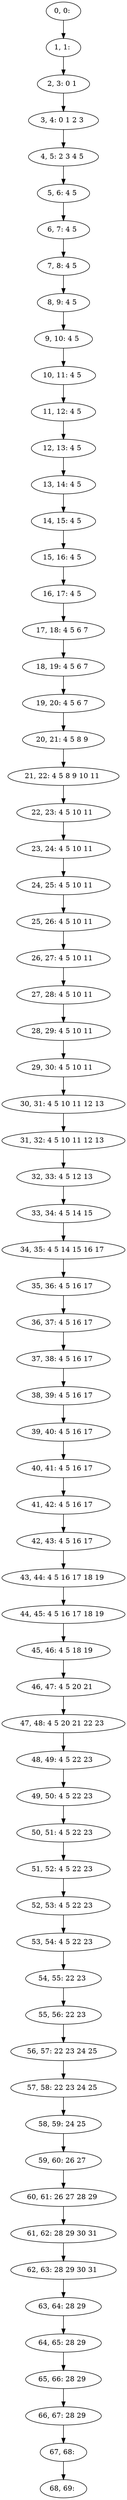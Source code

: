 digraph G {
0[label="0, 0: "];
1[label="1, 1: "];
2[label="2, 3: 0 1 "];
3[label="3, 4: 0 1 2 3 "];
4[label="4, 5: 2 3 4 5 "];
5[label="5, 6: 4 5 "];
6[label="6, 7: 4 5 "];
7[label="7, 8: 4 5 "];
8[label="8, 9: 4 5 "];
9[label="9, 10: 4 5 "];
10[label="10, 11: 4 5 "];
11[label="11, 12: 4 5 "];
12[label="12, 13: 4 5 "];
13[label="13, 14: 4 5 "];
14[label="14, 15: 4 5 "];
15[label="15, 16: 4 5 "];
16[label="16, 17: 4 5 "];
17[label="17, 18: 4 5 6 7 "];
18[label="18, 19: 4 5 6 7 "];
19[label="19, 20: 4 5 6 7 "];
20[label="20, 21: 4 5 8 9 "];
21[label="21, 22: 4 5 8 9 10 11 "];
22[label="22, 23: 4 5 10 11 "];
23[label="23, 24: 4 5 10 11 "];
24[label="24, 25: 4 5 10 11 "];
25[label="25, 26: 4 5 10 11 "];
26[label="26, 27: 4 5 10 11 "];
27[label="27, 28: 4 5 10 11 "];
28[label="28, 29: 4 5 10 11 "];
29[label="29, 30: 4 5 10 11 "];
30[label="30, 31: 4 5 10 11 12 13 "];
31[label="31, 32: 4 5 10 11 12 13 "];
32[label="32, 33: 4 5 12 13 "];
33[label="33, 34: 4 5 14 15 "];
34[label="34, 35: 4 5 14 15 16 17 "];
35[label="35, 36: 4 5 16 17 "];
36[label="36, 37: 4 5 16 17 "];
37[label="37, 38: 4 5 16 17 "];
38[label="38, 39: 4 5 16 17 "];
39[label="39, 40: 4 5 16 17 "];
40[label="40, 41: 4 5 16 17 "];
41[label="41, 42: 4 5 16 17 "];
42[label="42, 43: 4 5 16 17 "];
43[label="43, 44: 4 5 16 17 18 19 "];
44[label="44, 45: 4 5 16 17 18 19 "];
45[label="45, 46: 4 5 18 19 "];
46[label="46, 47: 4 5 20 21 "];
47[label="47, 48: 4 5 20 21 22 23 "];
48[label="48, 49: 4 5 22 23 "];
49[label="49, 50: 4 5 22 23 "];
50[label="50, 51: 4 5 22 23 "];
51[label="51, 52: 4 5 22 23 "];
52[label="52, 53: 4 5 22 23 "];
53[label="53, 54: 4 5 22 23 "];
54[label="54, 55: 22 23 "];
55[label="55, 56: 22 23 "];
56[label="56, 57: 22 23 24 25 "];
57[label="57, 58: 22 23 24 25 "];
58[label="58, 59: 24 25 "];
59[label="59, 60: 26 27 "];
60[label="60, 61: 26 27 28 29 "];
61[label="61, 62: 28 29 30 31 "];
62[label="62, 63: 28 29 30 31 "];
63[label="63, 64: 28 29 "];
64[label="64, 65: 28 29 "];
65[label="65, 66: 28 29 "];
66[label="66, 67: 28 29 "];
67[label="67, 68: "];
68[label="68, 69: "];
0->1 ;
1->2 ;
2->3 ;
3->4 ;
4->5 ;
5->6 ;
6->7 ;
7->8 ;
8->9 ;
9->10 ;
10->11 ;
11->12 ;
12->13 ;
13->14 ;
14->15 ;
15->16 ;
16->17 ;
17->18 ;
18->19 ;
19->20 ;
20->21 ;
21->22 ;
22->23 ;
23->24 ;
24->25 ;
25->26 ;
26->27 ;
27->28 ;
28->29 ;
29->30 ;
30->31 ;
31->32 ;
32->33 ;
33->34 ;
34->35 ;
35->36 ;
36->37 ;
37->38 ;
38->39 ;
39->40 ;
40->41 ;
41->42 ;
42->43 ;
43->44 ;
44->45 ;
45->46 ;
46->47 ;
47->48 ;
48->49 ;
49->50 ;
50->51 ;
51->52 ;
52->53 ;
53->54 ;
54->55 ;
55->56 ;
56->57 ;
57->58 ;
58->59 ;
59->60 ;
60->61 ;
61->62 ;
62->63 ;
63->64 ;
64->65 ;
65->66 ;
66->67 ;
67->68 ;
}
